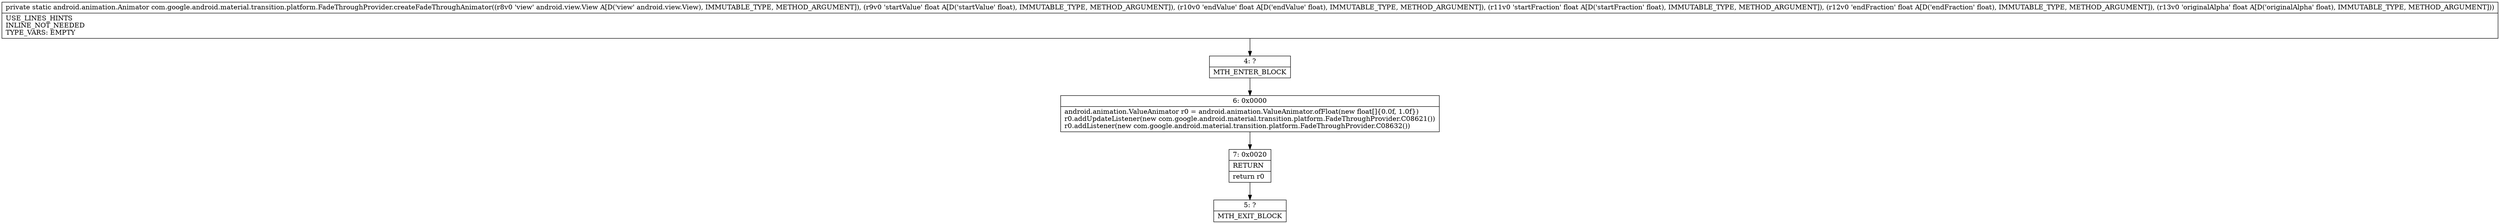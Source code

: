 digraph "CFG forcom.google.android.material.transition.platform.FadeThroughProvider.createFadeThroughAnimator(Landroid\/view\/View;FFFFF)Landroid\/animation\/Animator;" {
Node_4 [shape=record,label="{4\:\ ?|MTH_ENTER_BLOCK\l}"];
Node_6 [shape=record,label="{6\:\ 0x0000|android.animation.ValueAnimator r0 = android.animation.ValueAnimator.ofFloat(new float[]\{0.0f, 1.0f\})\lr0.addUpdateListener(new com.google.android.material.transition.platform.FadeThroughProvider.C08621())\lr0.addListener(new com.google.android.material.transition.platform.FadeThroughProvider.C08632())\l}"];
Node_7 [shape=record,label="{7\:\ 0x0020|RETURN\l|return r0\l}"];
Node_5 [shape=record,label="{5\:\ ?|MTH_EXIT_BLOCK\l}"];
MethodNode[shape=record,label="{private static android.animation.Animator com.google.android.material.transition.platform.FadeThroughProvider.createFadeThroughAnimator((r8v0 'view' android.view.View A[D('view' android.view.View), IMMUTABLE_TYPE, METHOD_ARGUMENT]), (r9v0 'startValue' float A[D('startValue' float), IMMUTABLE_TYPE, METHOD_ARGUMENT]), (r10v0 'endValue' float A[D('endValue' float), IMMUTABLE_TYPE, METHOD_ARGUMENT]), (r11v0 'startFraction' float A[D('startFraction' float), IMMUTABLE_TYPE, METHOD_ARGUMENT]), (r12v0 'endFraction' float A[D('endFraction' float), IMMUTABLE_TYPE, METHOD_ARGUMENT]), (r13v0 'originalAlpha' float A[D('originalAlpha' float), IMMUTABLE_TYPE, METHOD_ARGUMENT]))  | USE_LINES_HINTS\lINLINE_NOT_NEEDED\lTYPE_VARS: EMPTY\l}"];
MethodNode -> Node_4;Node_4 -> Node_6;
Node_6 -> Node_7;
Node_7 -> Node_5;
}

